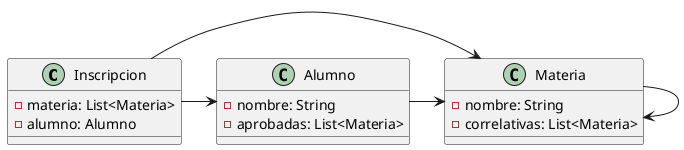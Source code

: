 @startuml

class Inscripcion {
    -materia: List<Materia>
    -alumno: Alumno

}

class Alumno {
    -nombre: String
    -aprobadas: List<Materia>
}

class Materia {
    -nombre: String
    -correlativas: List<Materia>
}

Inscripcion -> Alumno
Inscripcion -> Materia
Materia -> Materia
Alumno -> Materia
@enduml